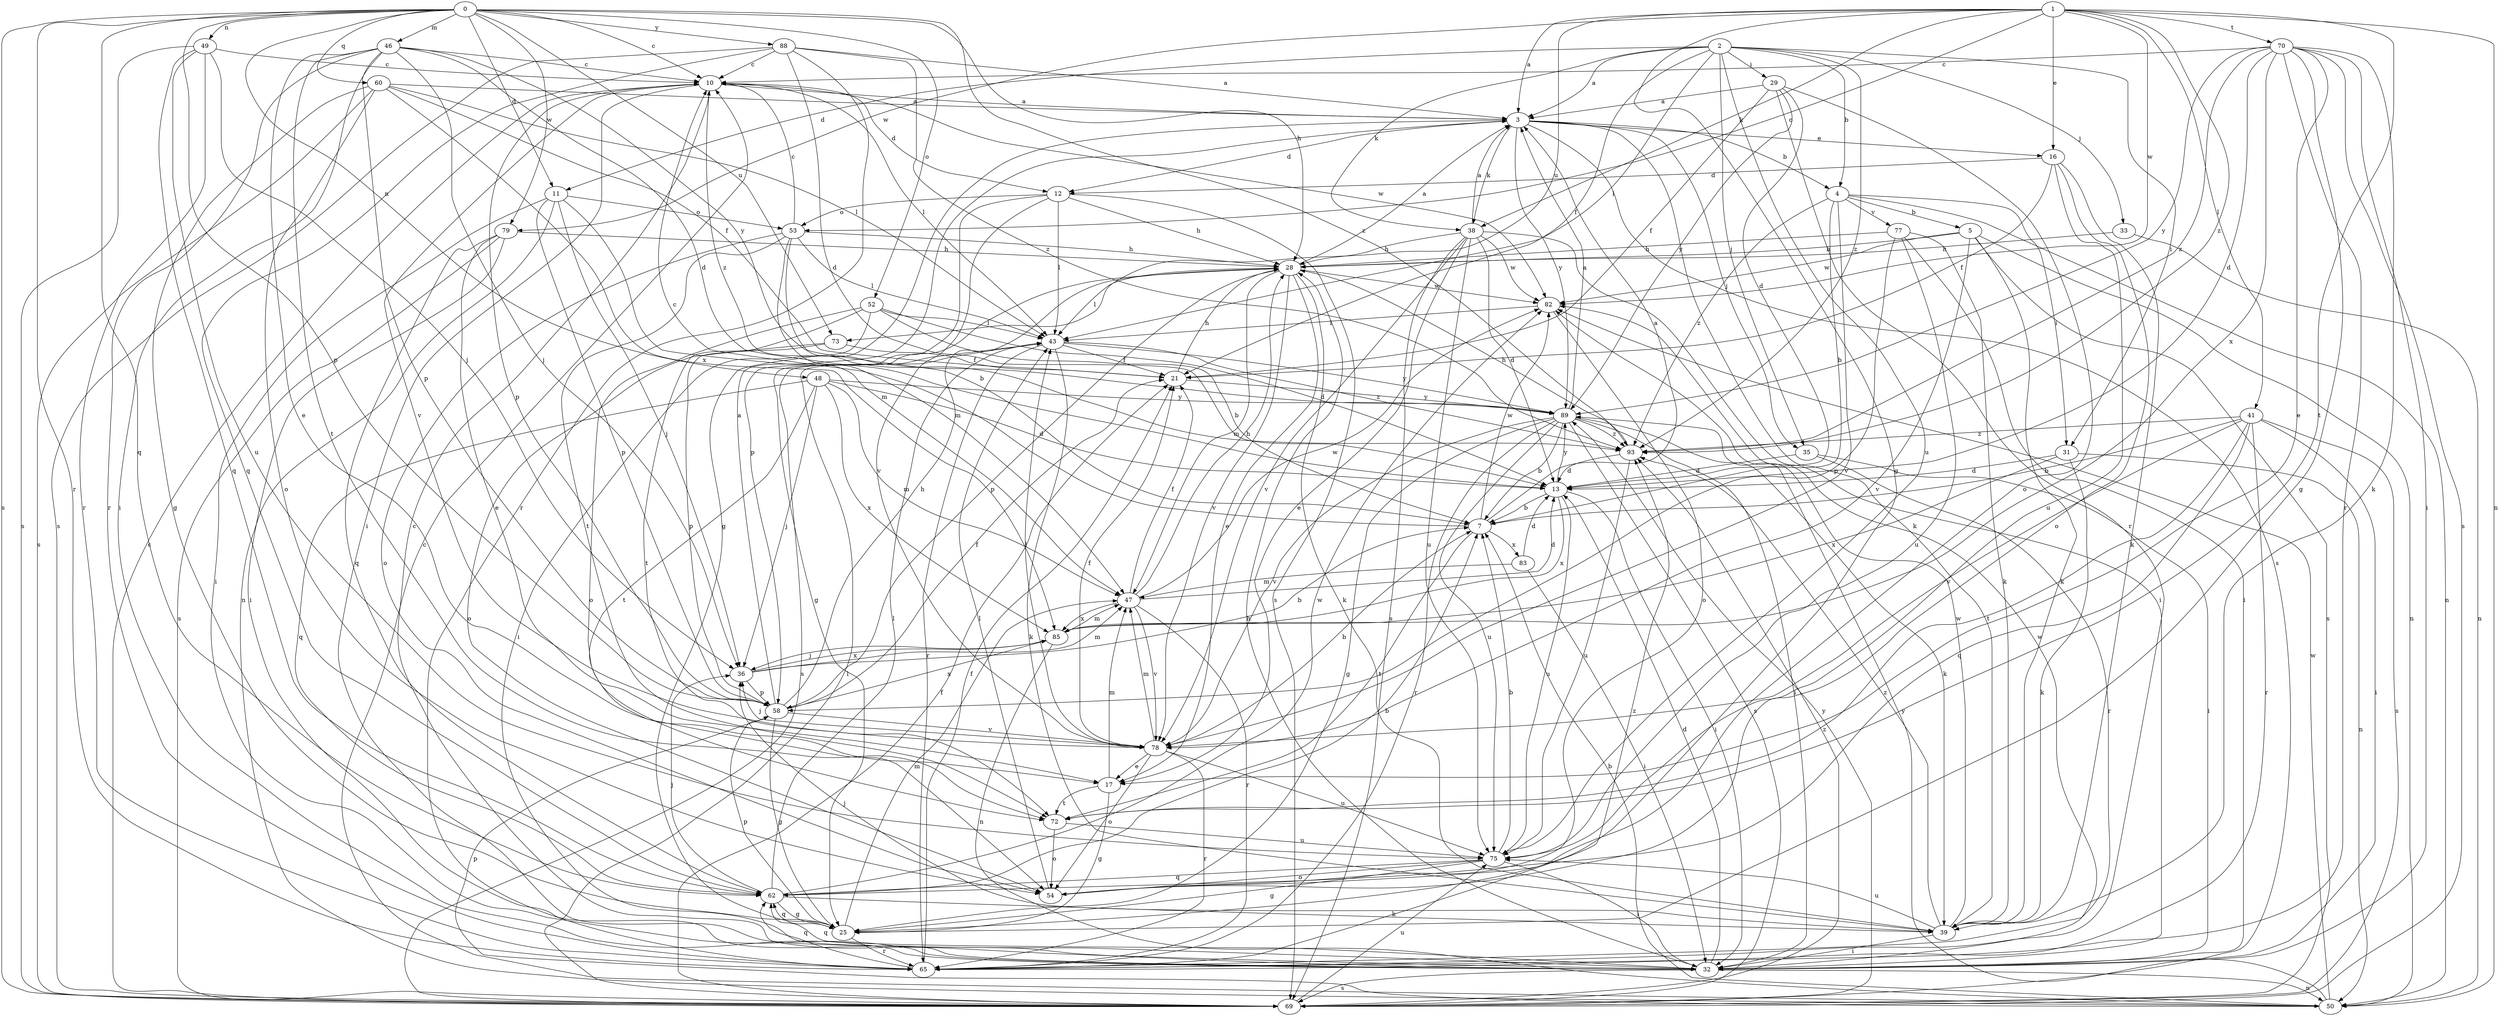 strict digraph  {
0;
1;
2;
3;
4;
5;
7;
10;
11;
12;
13;
16;
17;
21;
25;
28;
29;
31;
32;
33;
35;
36;
38;
39;
41;
43;
46;
47;
48;
49;
50;
52;
53;
54;
58;
60;
62;
65;
69;
70;
72;
73;
75;
77;
78;
79;
82;
83;
85;
88;
89;
93;
0 -> 10  [label=c];
0 -> 11  [label=d];
0 -> 28  [label=h];
0 -> 46  [label=m];
0 -> 48  [label=n];
0 -> 49  [label=n];
0 -> 52  [label=o];
0 -> 58  [label=p];
0 -> 60  [label=q];
0 -> 62  [label=q];
0 -> 65  [label=r];
0 -> 69  [label=s];
0 -> 73  [label=u];
0 -> 79  [label=w];
0 -> 88  [label=y];
0 -> 93  [label=z];
1 -> 3  [label=a];
1 -> 16  [label=e];
1 -> 25  [label=g];
1 -> 38  [label=k];
1 -> 41  [label=l];
1 -> 50  [label=n];
1 -> 53  [label=o];
1 -> 70  [label=t];
1 -> 72  [label=t];
1 -> 73  [label=u];
1 -> 79  [label=w];
1 -> 82  [label=w];
1 -> 93  [label=z];
2 -> 3  [label=a];
2 -> 4  [label=b];
2 -> 11  [label=d];
2 -> 21  [label=f];
2 -> 29  [label=i];
2 -> 31  [label=i];
2 -> 33  [label=j];
2 -> 35  [label=j];
2 -> 38  [label=k];
2 -> 43  [label=l];
2 -> 75  [label=u];
2 -> 93  [label=z];
3 -> 4  [label=b];
3 -> 12  [label=d];
3 -> 16  [label=e];
3 -> 25  [label=g];
3 -> 35  [label=j];
3 -> 38  [label=k];
3 -> 39  [label=k];
3 -> 69  [label=s];
3 -> 89  [label=y];
4 -> 5  [label=b];
4 -> 7  [label=b];
4 -> 31  [label=i];
4 -> 50  [label=n];
4 -> 77  [label=v];
4 -> 78  [label=v];
4 -> 93  [label=z];
5 -> 28  [label=h];
5 -> 39  [label=k];
5 -> 50  [label=n];
5 -> 69  [label=s];
5 -> 78  [label=v];
5 -> 82  [label=w];
7 -> 3  [label=a];
7 -> 10  [label=c];
7 -> 72  [label=t];
7 -> 82  [label=w];
7 -> 83  [label=x];
10 -> 3  [label=a];
10 -> 12  [label=d];
10 -> 32  [label=i];
10 -> 43  [label=l];
10 -> 58  [label=p];
10 -> 78  [label=v];
10 -> 82  [label=w];
10 -> 93  [label=z];
11 -> 32  [label=i];
11 -> 36  [label=j];
11 -> 47  [label=m];
11 -> 50  [label=n];
11 -> 53  [label=o];
11 -> 58  [label=p];
12 -> 28  [label=h];
12 -> 43  [label=l];
12 -> 53  [label=o];
12 -> 58  [label=p];
12 -> 69  [label=s];
12 -> 78  [label=v];
13 -> 7  [label=b];
13 -> 32  [label=i];
13 -> 75  [label=u];
13 -> 85  [label=x];
13 -> 89  [label=y];
16 -> 12  [label=d];
16 -> 21  [label=f];
16 -> 39  [label=k];
16 -> 54  [label=o];
16 -> 75  [label=u];
17 -> 25  [label=g];
17 -> 47  [label=m];
17 -> 72  [label=t];
21 -> 28  [label=h];
21 -> 89  [label=y];
25 -> 47  [label=m];
25 -> 58  [label=p];
25 -> 62  [label=q];
25 -> 65  [label=r];
28 -> 3  [label=a];
28 -> 17  [label=e];
28 -> 25  [label=g];
28 -> 39  [label=k];
28 -> 43  [label=l];
28 -> 47  [label=m];
28 -> 58  [label=p];
28 -> 78  [label=v];
28 -> 82  [label=w];
29 -> 3  [label=a];
29 -> 13  [label=d];
29 -> 21  [label=f];
29 -> 54  [label=o];
29 -> 65  [label=r];
29 -> 89  [label=y];
31 -> 13  [label=d];
31 -> 39  [label=k];
31 -> 50  [label=n];
31 -> 85  [label=x];
32 -> 10  [label=c];
32 -> 13  [label=d];
32 -> 28  [label=h];
32 -> 50  [label=n];
32 -> 62  [label=q];
32 -> 69  [label=s];
32 -> 82  [label=w];
33 -> 28  [label=h];
33 -> 50  [label=n];
35 -> 13  [label=d];
35 -> 32  [label=i];
35 -> 65  [label=r];
36 -> 7  [label=b];
36 -> 47  [label=m];
36 -> 58  [label=p];
36 -> 85  [label=x];
38 -> 3  [label=a];
38 -> 13  [label=d];
38 -> 17  [label=e];
38 -> 28  [label=h];
38 -> 32  [label=i];
38 -> 69  [label=s];
38 -> 75  [label=u];
38 -> 78  [label=v];
38 -> 82  [label=w];
39 -> 32  [label=i];
39 -> 36  [label=j];
39 -> 75  [label=u];
39 -> 82  [label=w];
39 -> 93  [label=z];
41 -> 7  [label=b];
41 -> 32  [label=i];
41 -> 62  [label=q];
41 -> 65  [label=r];
41 -> 69  [label=s];
41 -> 72  [label=t];
41 -> 78  [label=v];
41 -> 93  [label=z];
43 -> 21  [label=f];
43 -> 39  [label=k];
43 -> 65  [label=r];
43 -> 69  [label=s];
43 -> 89  [label=y];
43 -> 93  [label=z];
46 -> 10  [label=c];
46 -> 13  [label=d];
46 -> 17  [label=e];
46 -> 32  [label=i];
46 -> 36  [label=j];
46 -> 58  [label=p];
46 -> 65  [label=r];
46 -> 72  [label=t];
46 -> 89  [label=y];
47 -> 13  [label=d];
47 -> 21  [label=f];
47 -> 28  [label=h];
47 -> 65  [label=r];
47 -> 78  [label=v];
47 -> 82  [label=w];
47 -> 85  [label=x];
48 -> 13  [label=d];
48 -> 36  [label=j];
48 -> 47  [label=m];
48 -> 62  [label=q];
48 -> 72  [label=t];
48 -> 85  [label=x];
48 -> 89  [label=y];
49 -> 10  [label=c];
49 -> 36  [label=j];
49 -> 62  [label=q];
49 -> 65  [label=r];
49 -> 69  [label=s];
49 -> 75  [label=u];
50 -> 7  [label=b];
50 -> 10  [label=c];
50 -> 58  [label=p];
50 -> 82  [label=w];
50 -> 89  [label=y];
52 -> 7  [label=b];
52 -> 13  [label=d];
52 -> 32  [label=i];
52 -> 43  [label=l];
52 -> 54  [label=o];
52 -> 72  [label=t];
53 -> 7  [label=b];
53 -> 10  [label=c];
53 -> 28  [label=h];
53 -> 43  [label=l];
53 -> 47  [label=m];
53 -> 54  [label=o];
53 -> 72  [label=t];
54 -> 43  [label=l];
58 -> 3  [label=a];
58 -> 21  [label=f];
58 -> 25  [label=g];
58 -> 28  [label=h];
58 -> 78  [label=v];
58 -> 85  [label=x];
60 -> 3  [label=a];
60 -> 21  [label=f];
60 -> 25  [label=g];
60 -> 43  [label=l];
60 -> 54  [label=o];
60 -> 69  [label=s];
60 -> 85  [label=x];
62 -> 7  [label=b];
62 -> 25  [label=g];
62 -> 36  [label=j];
62 -> 39  [label=k];
62 -> 43  [label=l];
62 -> 82  [label=w];
65 -> 21  [label=f];
65 -> 62  [label=q];
65 -> 93  [label=z];
69 -> 10  [label=c];
69 -> 21  [label=f];
69 -> 43  [label=l];
69 -> 75  [label=u];
69 -> 89  [label=y];
69 -> 93  [label=z];
70 -> 10  [label=c];
70 -> 13  [label=d];
70 -> 17  [label=e];
70 -> 25  [label=g];
70 -> 32  [label=i];
70 -> 39  [label=k];
70 -> 65  [label=r];
70 -> 69  [label=s];
70 -> 85  [label=x];
70 -> 89  [label=y];
70 -> 93  [label=z];
72 -> 54  [label=o];
72 -> 75  [label=u];
73 -> 21  [label=f];
73 -> 54  [label=o];
73 -> 58  [label=p];
75 -> 7  [label=b];
75 -> 25  [label=g];
75 -> 32  [label=i];
75 -> 54  [label=o];
75 -> 62  [label=q];
77 -> 28  [label=h];
77 -> 32  [label=i];
77 -> 39  [label=k];
77 -> 58  [label=p];
77 -> 75  [label=u];
78 -> 7  [label=b];
78 -> 17  [label=e];
78 -> 21  [label=f];
78 -> 36  [label=j];
78 -> 43  [label=l];
78 -> 47  [label=m];
78 -> 54  [label=o];
78 -> 65  [label=r];
78 -> 75  [label=u];
79 -> 17  [label=e];
79 -> 28  [label=h];
79 -> 32  [label=i];
79 -> 62  [label=q];
79 -> 69  [label=s];
82 -> 43  [label=l];
82 -> 54  [label=o];
83 -> 13  [label=d];
83 -> 32  [label=i];
83 -> 47  [label=m];
85 -> 36  [label=j];
85 -> 47  [label=m];
85 -> 50  [label=n];
88 -> 3  [label=a];
88 -> 10  [label=c];
88 -> 13  [label=d];
88 -> 62  [label=q];
88 -> 65  [label=r];
88 -> 69  [label=s];
88 -> 93  [label=z];
89 -> 3  [label=a];
89 -> 7  [label=b];
89 -> 25  [label=g];
89 -> 32  [label=i];
89 -> 39  [label=k];
89 -> 65  [label=r];
89 -> 69  [label=s];
89 -> 75  [label=u];
89 -> 78  [label=v];
89 -> 93  [label=z];
93 -> 13  [label=d];
93 -> 28  [label=h];
93 -> 75  [label=u];
}
